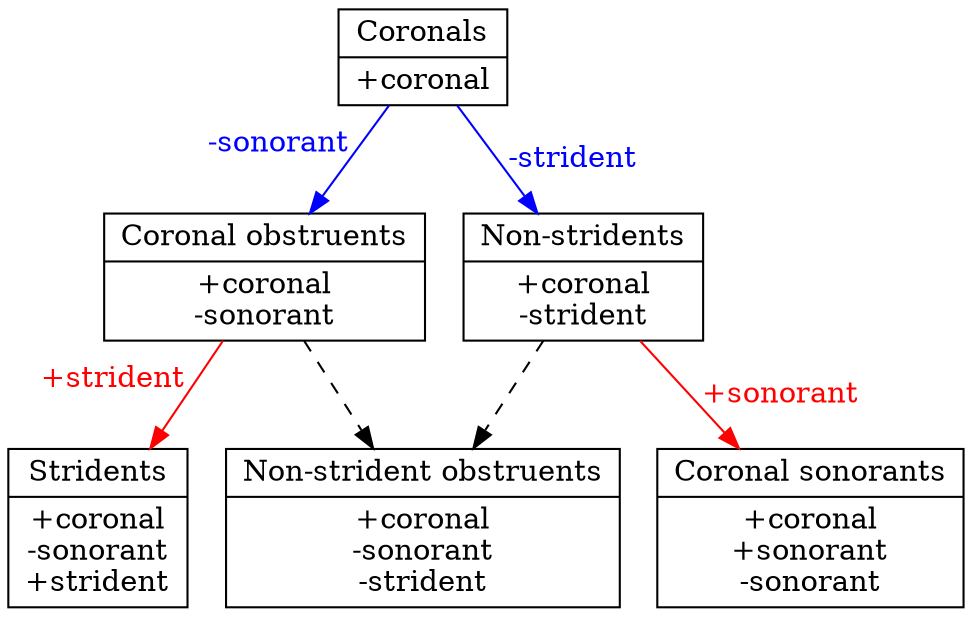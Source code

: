 // None
digraph {
    graph [ dpi = 300 ];
    0 [label="{<segs> Coronals |<feats> +coronal }",shape=record]
    1 [label="{<segs> Coronal obstruents |<feats> +coronal\n-sonorant }",shape=record]
    2 [label="{<segs> Coronal sonorants |<feats> +coronal\n+sonorant\n-sonorant }",shape=record]
    3 [label="{<segs> Stridents |<feats> +coronal\n-sonorant\n+strident }",shape=record]
    4 [label="{<segs> Non-stridents |<feats> +coronal\n-strident }",shape=record]
    5 [label="{<segs> Non-strident obstruents |<feats>  +coronal\n-sonorant\n-strident}", shape=record]
    0 -> 1  [xlabel="-sonorant",fontcolor=blue,color=blue]
    0 -> 4  [label="-strident",fontcolor=blue,color=blue]
    4 -> 2  [label="+sonorant",fontcolor=red, color=red]
    1 -> 3  [xlabel="+strident", fontcolor=red, color=red]
    4 -> 5  [style=dashed]
    1 -> 5  [style=dashed]
}